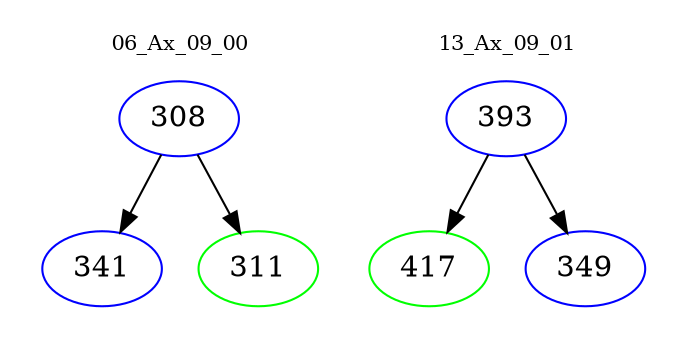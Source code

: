 digraph{
subgraph cluster_0 {
color = white
label = "06_Ax_09_00";
fontsize=10;
T0_308 [label="308", color="blue"]
T0_308 -> T0_341 [color="black"]
T0_341 [label="341", color="blue"]
T0_308 -> T0_311 [color="black"]
T0_311 [label="311", color="green"]
}
subgraph cluster_1 {
color = white
label = "13_Ax_09_01";
fontsize=10;
T1_393 [label="393", color="blue"]
T1_393 -> T1_417 [color="black"]
T1_417 [label="417", color="green"]
T1_393 -> T1_349 [color="black"]
T1_349 [label="349", color="blue"]
}
}
